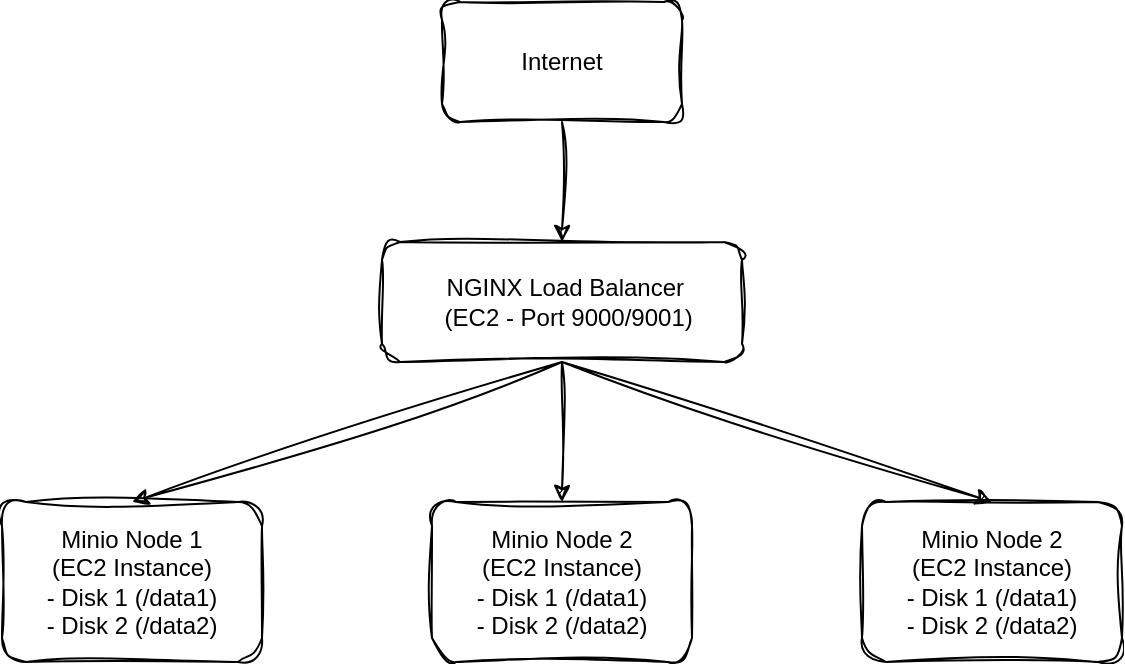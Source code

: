 <mxfile version="26.2.14">
  <diagram name="Page-1" id="1n-Z-_Gt4MCb8CkrXx_L">
    <mxGraphModel dx="1306" dy="836" grid="1" gridSize="10" guides="1" tooltips="1" connect="1" arrows="1" fold="1" page="1" pageScale="1" pageWidth="827" pageHeight="1169" math="0" shadow="0">
      <root>
        <mxCell id="0" />
        <mxCell id="1" parent="0" />
        <mxCell id="xMYGxC-CsfIxM9nNdTzF-1" value="Internet" style="rounded=1;whiteSpace=wrap;html=1;sketch=1;curveFitting=1;jiggle=2;" vertex="1" parent="1">
          <mxGeometry x="370" y="150" width="120" height="60" as="geometry" />
        </mxCell>
        <mxCell id="xMYGxC-CsfIxM9nNdTzF-2" value="&lt;div&gt;&amp;nbsp;NGINX Load Balancer&lt;/div&gt;&lt;div&gt;&amp;nbsp; &amp;nbsp;&lt;span style=&quot;background-color: transparent; color: light-dark(rgb(0, 0, 0), rgb(255, 255, 255));&quot;&gt;(EC2 - Port 9000/9001)&amp;nbsp;&lt;/span&gt;&lt;/div&gt;" style="rounded=1;whiteSpace=wrap;html=1;sketch=1;curveFitting=1;jiggle=2;" vertex="1" parent="1">
          <mxGeometry x="340" y="270" width="180" height="60" as="geometry" />
        </mxCell>
        <mxCell id="xMYGxC-CsfIxM9nNdTzF-3" value="Minio Node 1&lt;div&gt;(EC2 Instance)&lt;/div&gt;&lt;div&gt;- Disk 1 (/data1)&lt;/div&gt;&lt;div&gt;-&amp;nbsp;&lt;span style=&quot;background-color: transparent; color: light-dark(rgb(0, 0, 0), rgb(255, 255, 255));&quot;&gt;Disk 2 (/data2)&lt;/span&gt;&lt;/div&gt;" style="rounded=1;whiteSpace=wrap;html=1;sketch=1;curveFitting=1;jiggle=2;" vertex="1" parent="1">
          <mxGeometry x="150" y="400" width="130" height="80" as="geometry" />
        </mxCell>
        <mxCell id="xMYGxC-CsfIxM9nNdTzF-4" value="Minio Node 2&lt;div&gt;(EC2 Instance)&lt;/div&gt;&lt;div&gt;- Disk 1 (/data1)&lt;/div&gt;&lt;div&gt;-&amp;nbsp;&lt;span style=&quot;background-color: transparent; color: light-dark(rgb(0, 0, 0), rgb(255, 255, 255));&quot;&gt;Disk 2 (/data2)&lt;/span&gt;&lt;/div&gt;" style="rounded=1;whiteSpace=wrap;html=1;sketch=1;curveFitting=1;jiggle=2;" vertex="1" parent="1">
          <mxGeometry x="365" y="400" width="130" height="80" as="geometry" />
        </mxCell>
        <mxCell id="xMYGxC-CsfIxM9nNdTzF-5" value="Minio Node 2&lt;div&gt;(EC2 Instance)&lt;/div&gt;&lt;div&gt;- Disk 1 (/data1)&lt;/div&gt;&lt;div&gt;-&amp;nbsp;&lt;span style=&quot;background-color: transparent; color: light-dark(rgb(0, 0, 0), rgb(255, 255, 255));&quot;&gt;Disk 2 (/data2)&lt;/span&gt;&lt;/div&gt;" style="rounded=1;whiteSpace=wrap;html=1;sketch=1;curveFitting=1;jiggle=2;" vertex="1" parent="1">
          <mxGeometry x="580" y="400" width="130" height="80" as="geometry" />
        </mxCell>
        <mxCell id="xMYGxC-CsfIxM9nNdTzF-6" value="" style="endArrow=classic;html=1;rounded=1;exitX=0.5;exitY=1;exitDx=0;exitDy=0;sketch=1;curveFitting=1;jiggle=2;" edge="1" parent="1" source="xMYGxC-CsfIxM9nNdTzF-1" target="xMYGxC-CsfIxM9nNdTzF-2">
          <mxGeometry width="50" height="50" relative="1" as="geometry">
            <mxPoint x="390" y="450" as="sourcePoint" />
            <mxPoint x="440" y="400" as="targetPoint" />
          </mxGeometry>
        </mxCell>
        <mxCell id="xMYGxC-CsfIxM9nNdTzF-7" value="" style="endArrow=classic;html=1;rounded=1;exitX=0.5;exitY=1;exitDx=0;exitDy=0;entryX=0.5;entryY=0;entryDx=0;entryDy=0;sketch=1;curveFitting=1;jiggle=2;" edge="1" parent="1" source="xMYGxC-CsfIxM9nNdTzF-2" target="xMYGxC-CsfIxM9nNdTzF-3">
          <mxGeometry width="50" height="50" relative="1" as="geometry">
            <mxPoint x="210" y="380" as="sourcePoint" />
            <mxPoint x="260" y="330" as="targetPoint" />
          </mxGeometry>
        </mxCell>
        <mxCell id="xMYGxC-CsfIxM9nNdTzF-8" value="" style="endArrow=classic;html=1;rounded=1;entryX=0.5;entryY=0;entryDx=0;entryDy=0;sketch=1;curveFitting=1;jiggle=2;" edge="1" parent="1" target="xMYGxC-CsfIxM9nNdTzF-4">
          <mxGeometry width="50" height="50" relative="1" as="geometry">
            <mxPoint x="430" y="330" as="sourcePoint" />
            <mxPoint x="440" y="400" as="targetPoint" />
          </mxGeometry>
        </mxCell>
        <mxCell id="xMYGxC-CsfIxM9nNdTzF-9" value="" style="endArrow=classic;html=1;rounded=1;entryX=0.5;entryY=0;entryDx=0;entryDy=0;sketch=1;curveFitting=1;jiggle=2;" edge="1" parent="1" target="xMYGxC-CsfIxM9nNdTzF-5">
          <mxGeometry width="50" height="50" relative="1" as="geometry">
            <mxPoint x="430" y="330" as="sourcePoint" />
            <mxPoint x="440" y="400" as="targetPoint" />
          </mxGeometry>
        </mxCell>
      </root>
    </mxGraphModel>
  </diagram>
</mxfile>

